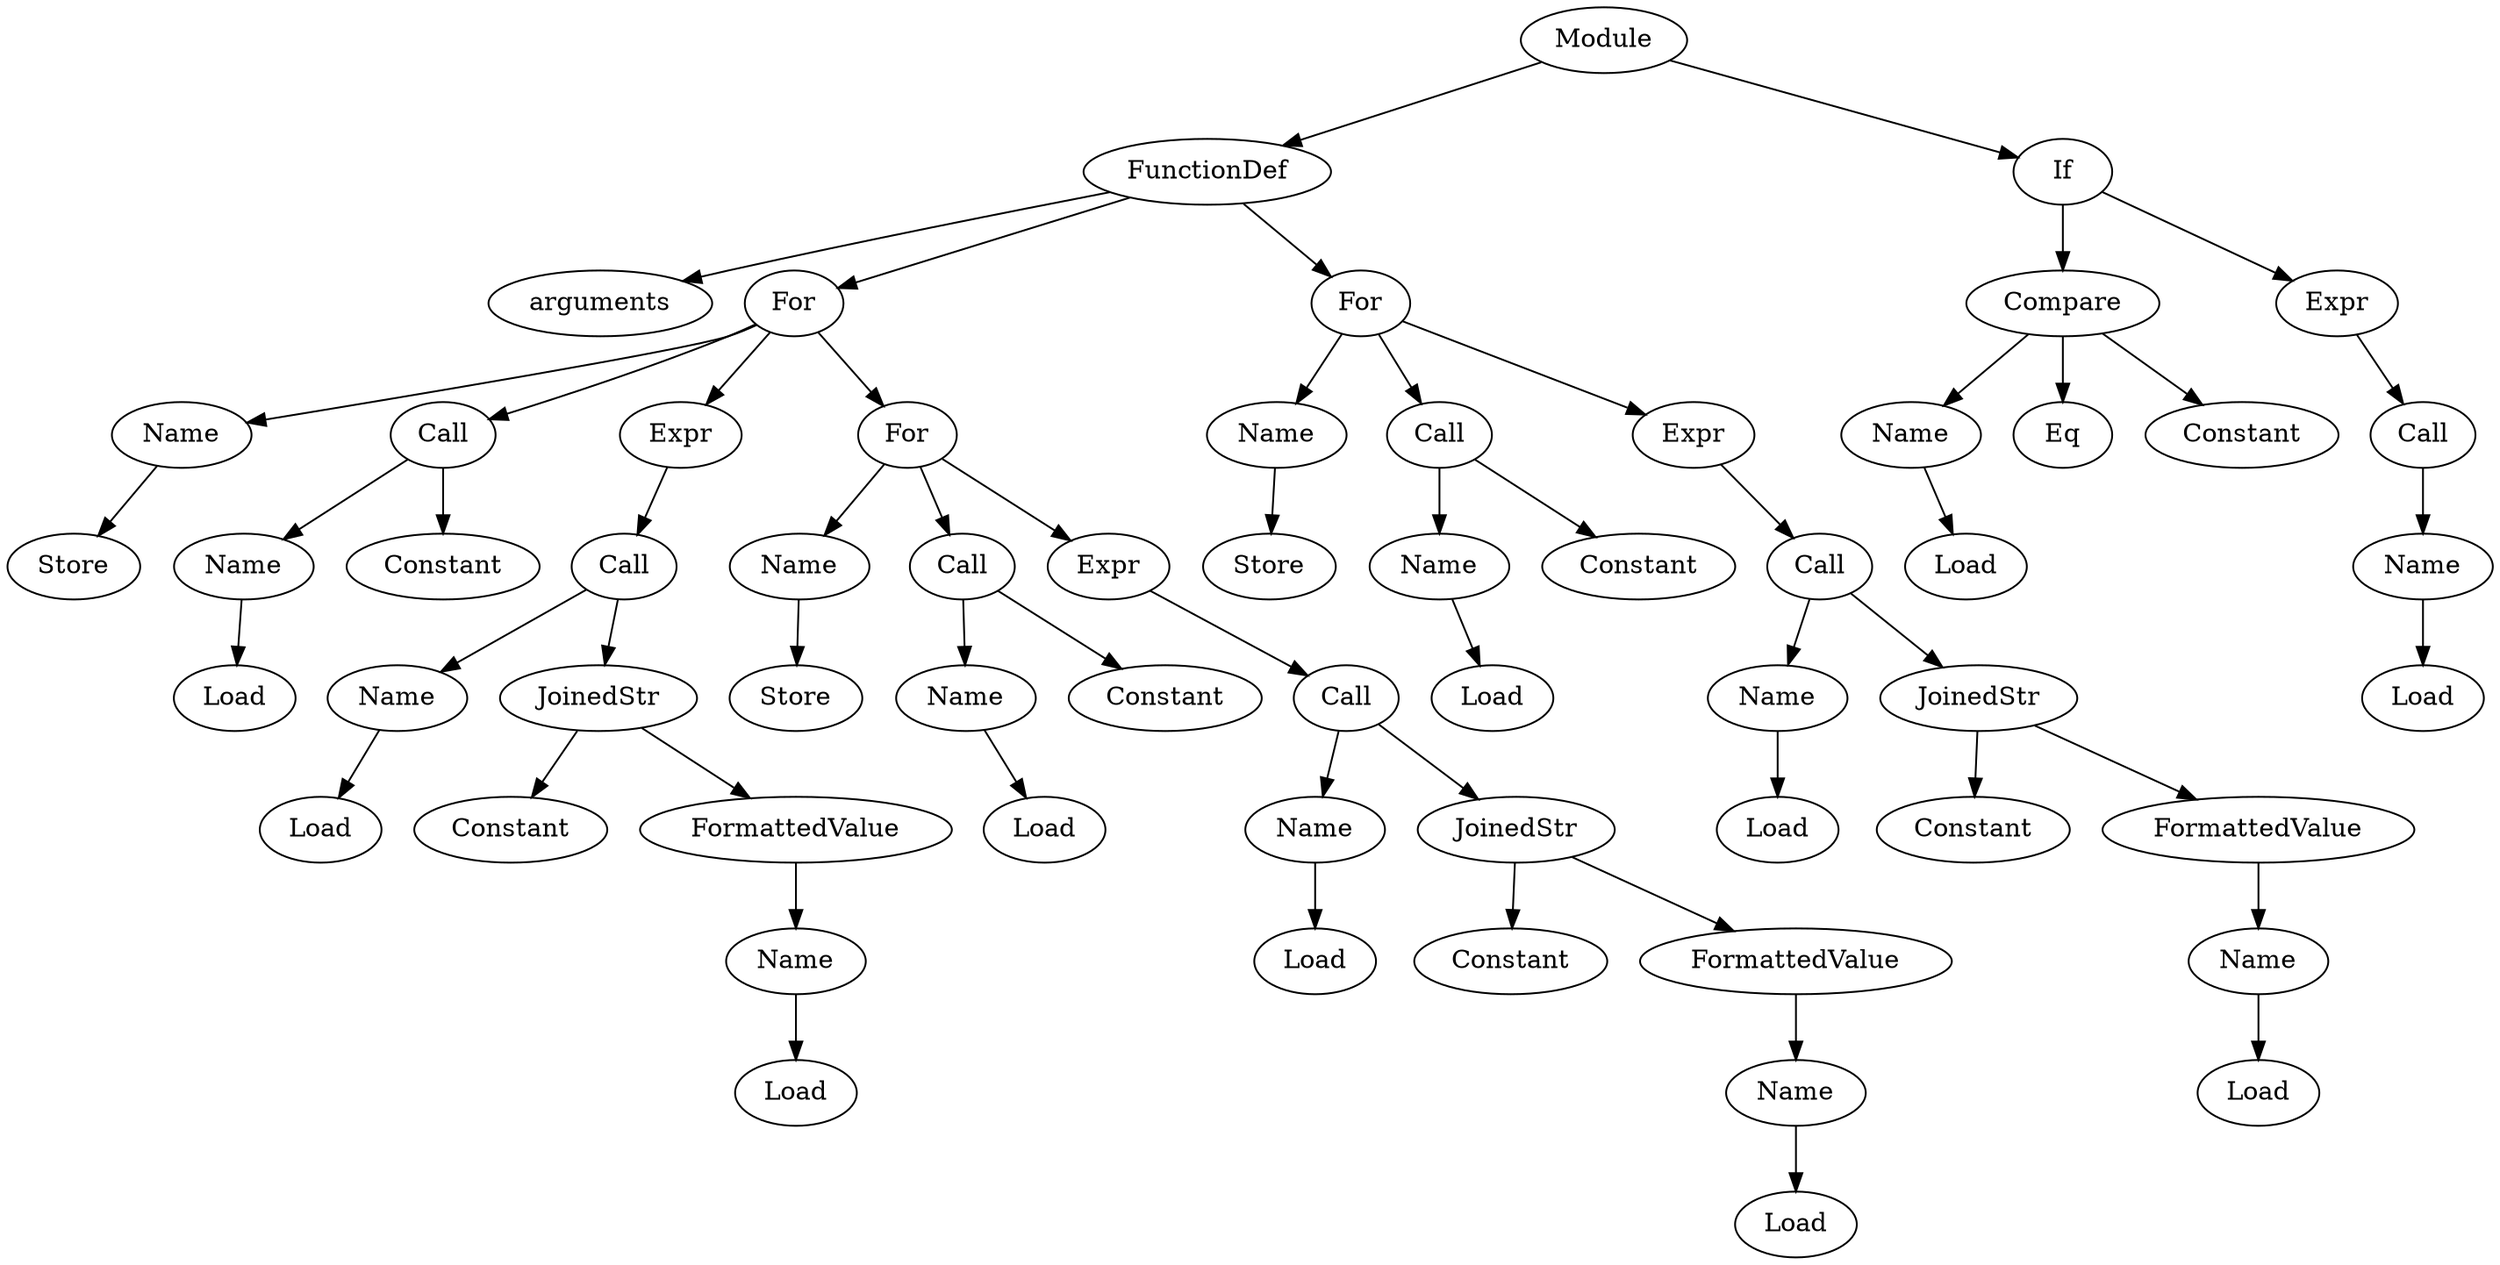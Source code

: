 digraph AST {
	"0" [label = "Module"]
	"0" -> "1"
	"1" [label = "FunctionDef"]
	"1" -> "2"
	"2" [label = "arguments"]
	"1" -> "3"
	"3" [label = "For"]
	"3" -> "4"
	"4" [label = "Name"]
	"4" -> "5"
	"5" [label = "Store"]
	"3" -> "6"
	"6" [label = "Call"]
	"6" -> "7"
	"7" [label = "Name"]
	"7" -> "8"
	"8" [label = "Load"]
	"6" -> "9"
	"9" [label = "Constant"]
	"3" -> "10"
	"10" [label = "Expr"]
	"10" -> "11"
	"11" [label = "Call"]
	"11" -> "12"
	"12" [label = "Name"]
	"12" -> "13"
	"13" [label = "Load"]
	"11" -> "14"
	"14" [label = "JoinedStr"]
	"14" -> "15"
	"15" [label = "Constant"]
	"14" -> "16"
	"16" [label = "FormattedValue"]
	"16" -> "17"
	"17" [label = "Name"]
	"17" -> "18"
	"18" [label = "Load"]
	"3" -> "19"
	"19" [label = "For"]
	"19" -> "20"
	"20" [label = "Name"]
	"20" -> "21"
	"21" [label = "Store"]
	"19" -> "22"
	"22" [label = "Call"]
	"22" -> "23"
	"23" [label = "Name"]
	"23" -> "24"
	"24" [label = "Load"]
	"22" -> "25"
	"25" [label = "Constant"]
	"19" -> "26"
	"26" [label = "Expr"]
	"26" -> "27"
	"27" [label = "Call"]
	"27" -> "28"
	"28" [label = "Name"]
	"28" -> "29"
	"29" [label = "Load"]
	"27" -> "30"
	"30" [label = "JoinedStr"]
	"30" -> "31"
	"31" [label = "Constant"]
	"30" -> "32"
	"32" [label = "FormattedValue"]
	"32" -> "33"
	"33" [label = "Name"]
	"33" -> "34"
	"34" [label = "Load"]
	"1" -> "35"
	"35" [label = "For"]
	"35" -> "36"
	"36" [label = "Name"]
	"36" -> "37"
	"37" [label = "Store"]
	"35" -> "38"
	"38" [label = "Call"]
	"38" -> "39"
	"39" [label = "Name"]
	"39" -> "40"
	"40" [label = "Load"]
	"38" -> "41"
	"41" [label = "Constant"]
	"35" -> "42"
	"42" [label = "Expr"]
	"42" -> "43"
	"43" [label = "Call"]
	"43" -> "44"
	"44" [label = "Name"]
	"44" -> "45"
	"45" [label = "Load"]
	"43" -> "46"
	"46" [label = "JoinedStr"]
	"46" -> "47"
	"47" [label = "Constant"]
	"46" -> "48"
	"48" [label = "FormattedValue"]
	"48" -> "49"
	"49" [label = "Name"]
	"49" -> "50"
	"50" [label = "Load"]
	"0" -> "51"
	"51" [label = "If"]
	"51" -> "52"
	"52" [label = "Compare"]
	"52" -> "53"
	"53" [label = "Name"]
	"53" -> "54"
	"54" [label = "Load"]
	"52" -> "55"
	"55" [label = "Eq"]
	"52" -> "56"
	"56" [label = "Constant"]
	"51" -> "57"
	"57" [label = "Expr"]
	"57" -> "58"
	"58" [label = "Call"]
	"58" -> "59"
	"59" [label = "Name"]
	"59" -> "60"
	"60" [label = "Load"]
}
